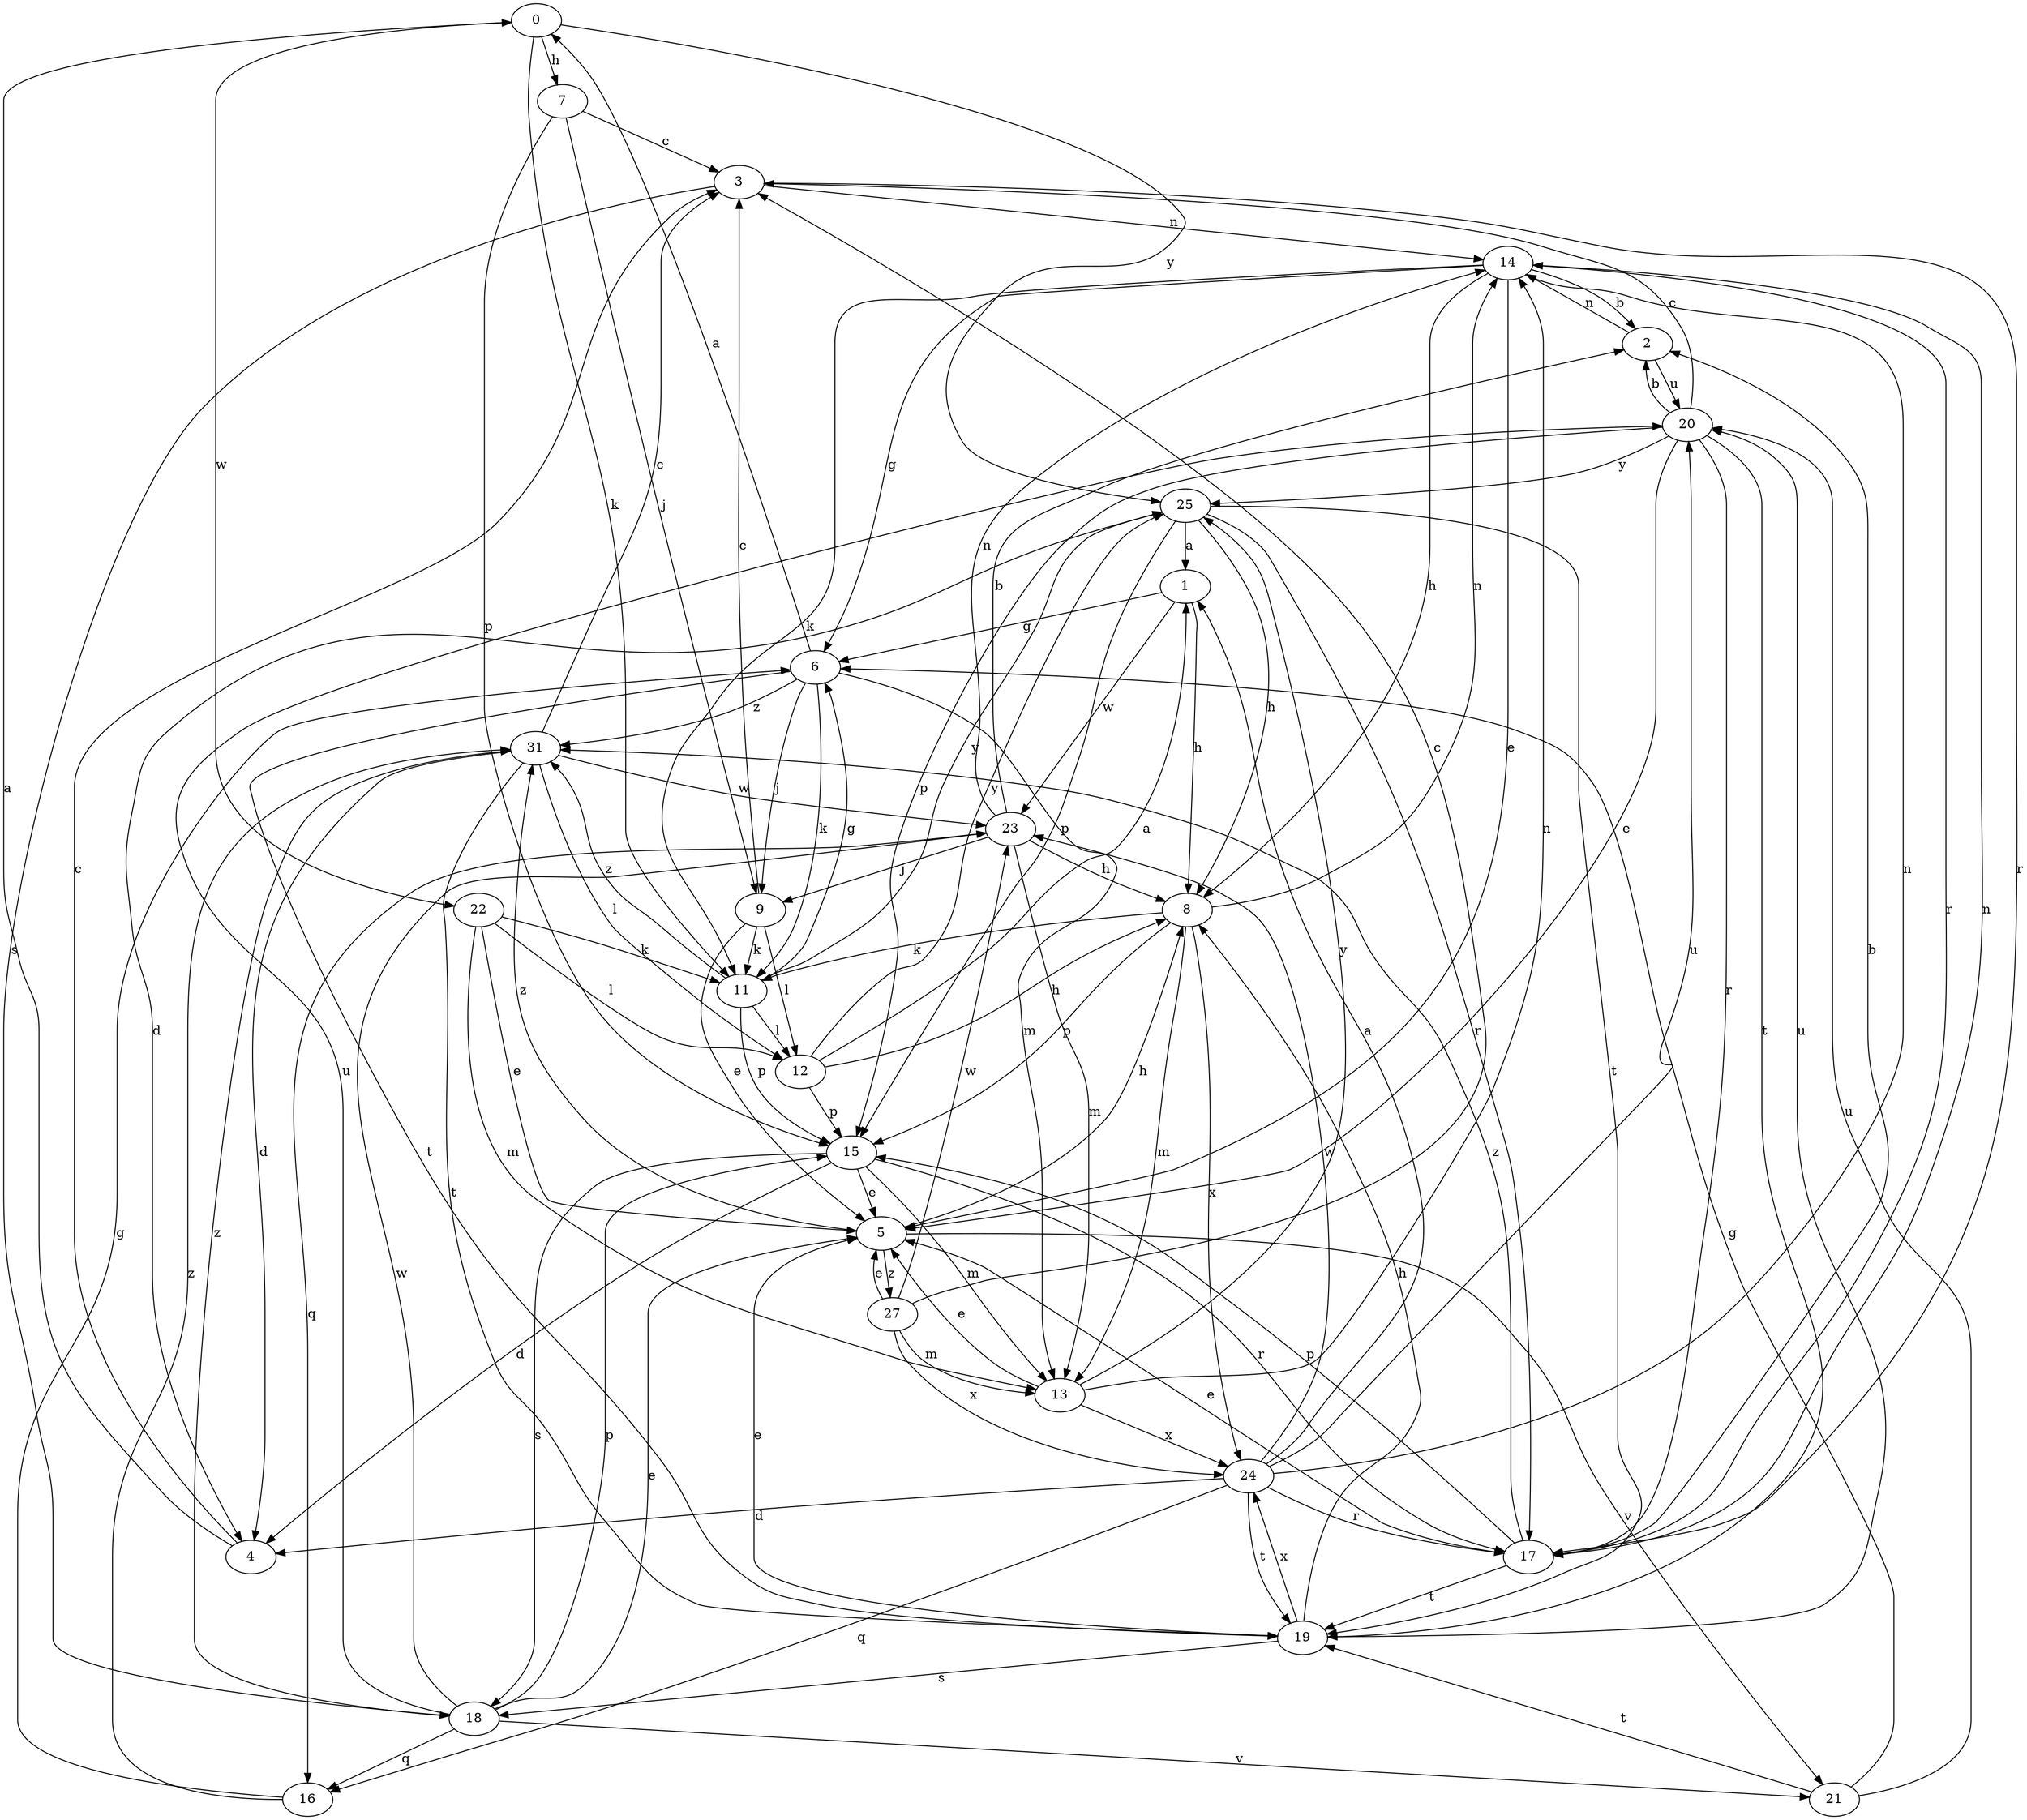 strict digraph  {
0;
1;
2;
3;
4;
5;
6;
7;
8;
9;
11;
12;
13;
14;
15;
16;
17;
18;
19;
20;
21;
22;
23;
24;
25;
27;
31;
0 -> 7  [label=h];
0 -> 11  [label=k];
0 -> 22  [label=w];
0 -> 25  [label=y];
1 -> 6  [label=g];
1 -> 8  [label=h];
1 -> 23  [label=w];
2 -> 14  [label=n];
2 -> 20  [label=u];
3 -> 14  [label=n];
3 -> 17  [label=r];
3 -> 18  [label=s];
4 -> 0  [label=a];
4 -> 3  [label=c];
5 -> 8  [label=h];
5 -> 21  [label=v];
5 -> 27  [label=z];
5 -> 31  [label=z];
6 -> 0  [label=a];
6 -> 9  [label=j];
6 -> 11  [label=k];
6 -> 13  [label=m];
6 -> 19  [label=t];
6 -> 31  [label=z];
7 -> 3  [label=c];
7 -> 9  [label=j];
7 -> 15  [label=p];
8 -> 11  [label=k];
8 -> 13  [label=m];
8 -> 14  [label=n];
8 -> 15  [label=p];
8 -> 24  [label=x];
9 -> 3  [label=c];
9 -> 5  [label=e];
9 -> 11  [label=k];
9 -> 12  [label=l];
11 -> 6  [label=g];
11 -> 12  [label=l];
11 -> 15  [label=p];
11 -> 25  [label=y];
11 -> 31  [label=z];
12 -> 1  [label=a];
12 -> 8  [label=h];
12 -> 15  [label=p];
12 -> 25  [label=y];
13 -> 5  [label=e];
13 -> 14  [label=n];
13 -> 24  [label=x];
13 -> 25  [label=y];
14 -> 2  [label=b];
14 -> 5  [label=e];
14 -> 6  [label=g];
14 -> 8  [label=h];
14 -> 11  [label=k];
14 -> 17  [label=r];
15 -> 4  [label=d];
15 -> 5  [label=e];
15 -> 13  [label=m];
15 -> 17  [label=r];
15 -> 18  [label=s];
16 -> 6  [label=g];
16 -> 31  [label=z];
17 -> 2  [label=b];
17 -> 5  [label=e];
17 -> 14  [label=n];
17 -> 15  [label=p];
17 -> 19  [label=t];
17 -> 31  [label=z];
18 -> 5  [label=e];
18 -> 15  [label=p];
18 -> 16  [label=q];
18 -> 20  [label=u];
18 -> 21  [label=v];
18 -> 23  [label=w];
18 -> 31  [label=z];
19 -> 5  [label=e];
19 -> 8  [label=h];
19 -> 18  [label=s];
19 -> 20  [label=u];
19 -> 24  [label=x];
20 -> 2  [label=b];
20 -> 3  [label=c];
20 -> 5  [label=e];
20 -> 15  [label=p];
20 -> 17  [label=r];
20 -> 19  [label=t];
20 -> 25  [label=y];
21 -> 6  [label=g];
21 -> 19  [label=t];
21 -> 20  [label=u];
22 -> 5  [label=e];
22 -> 11  [label=k];
22 -> 12  [label=l];
22 -> 13  [label=m];
23 -> 2  [label=b];
23 -> 8  [label=h];
23 -> 9  [label=j];
23 -> 13  [label=m];
23 -> 14  [label=n];
23 -> 16  [label=q];
24 -> 1  [label=a];
24 -> 4  [label=d];
24 -> 14  [label=n];
24 -> 16  [label=q];
24 -> 17  [label=r];
24 -> 19  [label=t];
24 -> 20  [label=u];
24 -> 23  [label=w];
25 -> 1  [label=a];
25 -> 4  [label=d];
25 -> 8  [label=h];
25 -> 15  [label=p];
25 -> 17  [label=r];
25 -> 19  [label=t];
27 -> 3  [label=c];
27 -> 5  [label=e];
27 -> 13  [label=m];
27 -> 23  [label=w];
27 -> 24  [label=x];
31 -> 3  [label=c];
31 -> 4  [label=d];
31 -> 12  [label=l];
31 -> 19  [label=t];
31 -> 23  [label=w];
}
